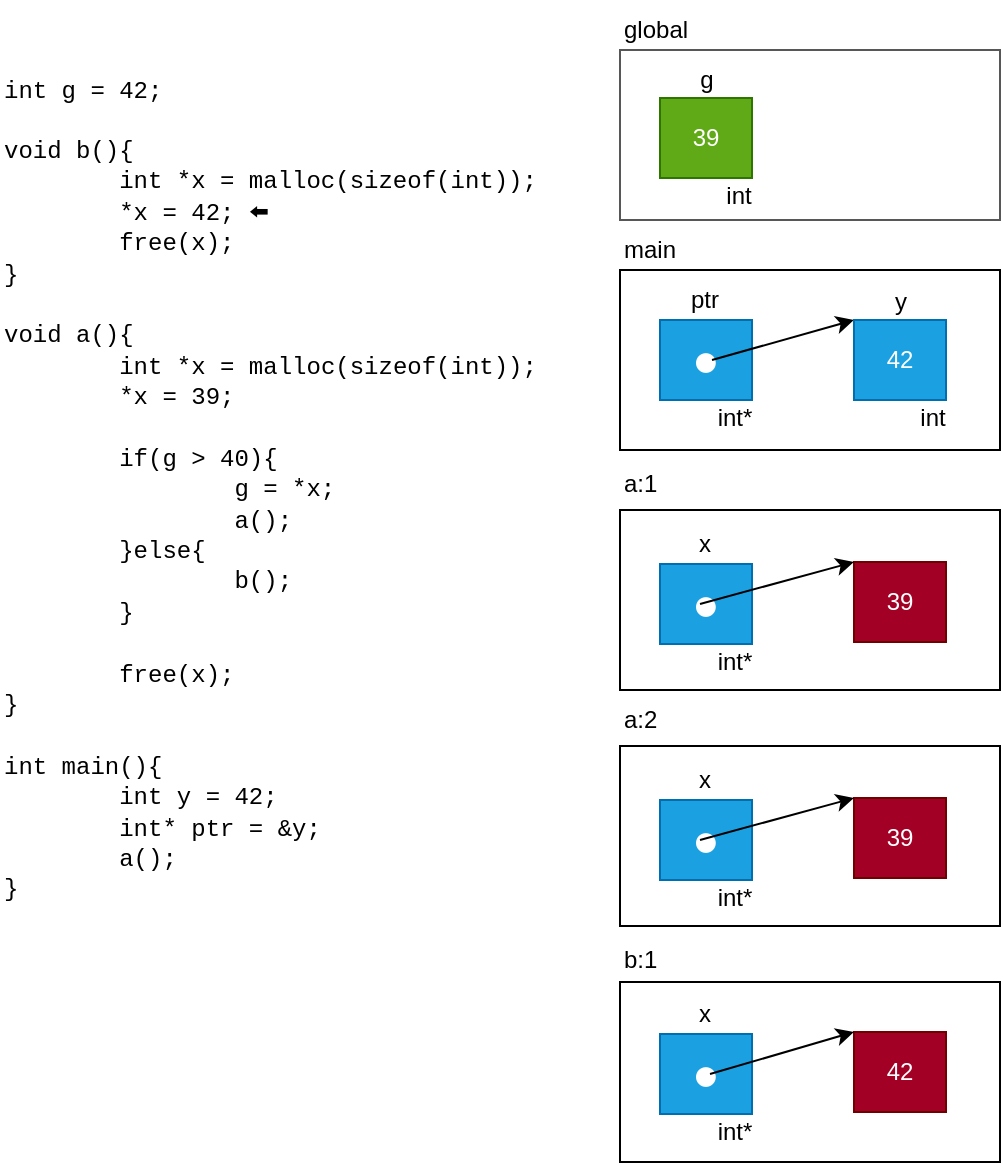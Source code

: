 <mxfile version="26.0.4">
  <diagram name="Page-1" id="Ote_rbRMeqEq33nfodTz">
    <mxGraphModel dx="1302" dy="758" grid="1" gridSize="10" guides="1" tooltips="1" connect="1" arrows="1" fold="1" page="1" pageScale="1" pageWidth="850" pageHeight="1100" math="0" shadow="0">
      <root>
        <mxCell id="0" />
        <mxCell id="1" parent="0" />
        <mxCell id="Zyzf6QsQvkzmDQWIBxni-1" value="" style="rounded=0;whiteSpace=wrap;html=1;strokeColor=light-dark(#000000,#575757);" vertex="1" parent="1">
          <mxGeometry x="485" y="393" width="190" height="90" as="geometry" />
        </mxCell>
        <mxCell id="Zyzf6QsQvkzmDQWIBxni-2" value="" style="rounded=0;whiteSpace=wrap;html=1;strokeColor=#575757;" vertex="1" parent="1">
          <mxGeometry x="485" y="283" width="190" height="85" as="geometry" />
        </mxCell>
        <mxCell id="Zyzf6QsQvkzmDQWIBxni-3" value="global" style="text;html=1;align=left;verticalAlign=middle;resizable=0;points=[];autosize=1;strokeColor=none;fillColor=none;" vertex="1" parent="1">
          <mxGeometry x="485" y="258" width="60" height="30" as="geometry" />
        </mxCell>
        <mxCell id="Zyzf6QsQvkzmDQWIBxni-6" value="main" style="text;html=1;align=left;verticalAlign=middle;resizable=0;points=[];autosize=1;strokeColor=none;fillColor=none;" vertex="1" parent="1">
          <mxGeometry x="485" y="368" width="50" height="30" as="geometry" />
        </mxCell>
        <mxCell id="Zyzf6QsQvkzmDQWIBxni-9" value="" style="group" vertex="1" connectable="0" parent="1">
          <mxGeometry x="505" y="283" width="59" height="88" as="geometry" />
        </mxCell>
        <mxCell id="Zyzf6QsQvkzmDQWIBxni-10" value="g" style="text;html=1;align=center;verticalAlign=middle;resizable=0;points=[];autosize=1;strokeColor=none;fillColor=none;" vertex="1" parent="Zyzf6QsQvkzmDQWIBxni-9">
          <mxGeometry x="8" width="30" height="30" as="geometry" />
        </mxCell>
        <mxCell id="Zyzf6QsQvkzmDQWIBxni-11" value="" style="group" vertex="1" connectable="0" parent="Zyzf6QsQvkzmDQWIBxni-9">
          <mxGeometry y="24" width="59" height="64" as="geometry" />
        </mxCell>
        <mxCell id="Zyzf6QsQvkzmDQWIBxni-12" value="39" style="rounded=0;whiteSpace=wrap;html=1;fillColor=#60a917;fontColor=#ffffff;strokeColor=#2D7600;" vertex="1" parent="Zyzf6QsQvkzmDQWIBxni-11">
          <mxGeometry width="46" height="40" as="geometry" />
        </mxCell>
        <mxCell id="Zyzf6QsQvkzmDQWIBxni-13" value="int" style="text;html=1;align=center;verticalAlign=middle;resizable=0;points=[];autosize=1;strokeColor=none;fillColor=none;" vertex="1" parent="Zyzf6QsQvkzmDQWIBxni-11">
          <mxGeometry x="19" y="34" width="40" height="30" as="geometry" />
        </mxCell>
        <mxCell id="Zyzf6QsQvkzmDQWIBxni-14" value="" style="group" vertex="1" connectable="0" parent="1">
          <mxGeometry x="505" y="393" width="57" height="89" as="geometry" />
        </mxCell>
        <mxCell id="Zyzf6QsQvkzmDQWIBxni-15" value="&lt;font style=&quot;font-size: 23px;&quot;&gt;●&lt;/font&gt;" style="rounded=0;whiteSpace=wrap;html=1;fillColor=#1ba1e2;fontColor=#ffffff;strokeColor=#006EAF;" vertex="1" parent="Zyzf6QsQvkzmDQWIBxni-14">
          <mxGeometry y="25" width="46" height="40" as="geometry" />
        </mxCell>
        <mxCell id="Zyzf6QsQvkzmDQWIBxni-16" value="ptr" style="text;html=1;align=center;verticalAlign=middle;resizable=0;points=[];autosize=1;strokeColor=none;fillColor=none;" vertex="1" parent="Zyzf6QsQvkzmDQWIBxni-14">
          <mxGeometry x="2" width="40" height="30" as="geometry" />
        </mxCell>
        <mxCell id="Zyzf6QsQvkzmDQWIBxni-17" value="int*" style="text;html=1;align=center;verticalAlign=middle;resizable=0;points=[];autosize=1;strokeColor=none;fillColor=none;" vertex="1" parent="Zyzf6QsQvkzmDQWIBxni-14">
          <mxGeometry x="17" y="59" width="40" height="30" as="geometry" />
        </mxCell>
        <mxCell id="Zyzf6QsQvkzmDQWIBxni-18" value="" style="endArrow=classic;html=1;rounded=0;entryX=0;entryY=0;entryDx=0;entryDy=0;" edge="1" parent="1" target="Zyzf6QsQvkzmDQWIBxni-22">
          <mxGeometry width="50" height="50" relative="1" as="geometry">
            <mxPoint x="531" y="438" as="sourcePoint" />
            <mxPoint x="575" y="408" as="targetPoint" />
          </mxGeometry>
        </mxCell>
        <mxCell id="Zyzf6QsQvkzmDQWIBxni-19" value="" style="group" vertex="1" connectable="0" parent="1">
          <mxGeometry x="602" y="394" width="59" height="88" as="geometry" />
        </mxCell>
        <mxCell id="Zyzf6QsQvkzmDQWIBxni-20" value="y" style="text;html=1;align=center;verticalAlign=middle;resizable=0;points=[];autosize=1;strokeColor=none;fillColor=none;" vertex="1" parent="Zyzf6QsQvkzmDQWIBxni-19">
          <mxGeometry x="8" width="30" height="30" as="geometry" />
        </mxCell>
        <mxCell id="Zyzf6QsQvkzmDQWIBxni-21" value="" style="group" vertex="1" connectable="0" parent="Zyzf6QsQvkzmDQWIBxni-19">
          <mxGeometry y="24" width="59" height="64" as="geometry" />
        </mxCell>
        <mxCell id="Zyzf6QsQvkzmDQWIBxni-22" value="42" style="rounded=0;whiteSpace=wrap;html=1;fillColor=#1ba1e2;fontColor=#ffffff;strokeColor=#006EAF;" vertex="1" parent="Zyzf6QsQvkzmDQWIBxni-21">
          <mxGeometry width="46" height="40" as="geometry" />
        </mxCell>
        <mxCell id="Zyzf6QsQvkzmDQWIBxni-23" value="int" style="text;html=1;align=center;verticalAlign=middle;resizable=0;points=[];autosize=1;strokeColor=none;fillColor=none;" vertex="1" parent="Zyzf6QsQvkzmDQWIBxni-21">
          <mxGeometry x="19" y="34" width="40" height="30" as="geometry" />
        </mxCell>
        <mxCell id="Zyzf6QsQvkzmDQWIBxni-24" value="" style="rounded=0;whiteSpace=wrap;html=1;strokeColor=light-dark(#000000,#575757);" vertex="1" parent="1">
          <mxGeometry x="485" y="513" width="190" height="90" as="geometry" />
        </mxCell>
        <mxCell id="Zyzf6QsQvkzmDQWIBxni-25" value="a:1" style="text;html=1;align=left;verticalAlign=middle;resizable=0;points=[];autosize=1;strokeColor=none;fillColor=none;" vertex="1" parent="1">
          <mxGeometry x="485" y="485" width="40" height="30" as="geometry" />
        </mxCell>
        <mxCell id="Zyzf6QsQvkzmDQWIBxni-26" value="b:1" style="text;html=1;align=left;verticalAlign=middle;resizable=0;points=[];autosize=1;strokeColor=none;fillColor=none;" vertex="1" parent="1">
          <mxGeometry x="485" y="723" width="40" height="30" as="geometry" />
        </mxCell>
        <mxCell id="Zyzf6QsQvkzmDQWIBxni-27" value="" style="rounded=0;whiteSpace=wrap;html=1;strokeColor=light-dark(#000000,#575757);" vertex="1" parent="1">
          <mxGeometry x="485" y="749" width="190" height="90" as="geometry" />
        </mxCell>
        <mxCell id="Zyzf6QsQvkzmDQWIBxni-28" value="" style="group" vertex="1" connectable="0" parent="1">
          <mxGeometry x="505" y="515" width="57" height="89" as="geometry" />
        </mxCell>
        <mxCell id="Zyzf6QsQvkzmDQWIBxni-29" value="&lt;font style=&quot;font-size: 23px;&quot;&gt;●&lt;/font&gt;" style="rounded=0;whiteSpace=wrap;html=1;fillColor=#1ba1e2;fontColor=#ffffff;strokeColor=#006EAF;" vertex="1" parent="Zyzf6QsQvkzmDQWIBxni-28">
          <mxGeometry y="25" width="46" height="40" as="geometry" />
        </mxCell>
        <mxCell id="Zyzf6QsQvkzmDQWIBxni-30" value="x" style="text;html=1;align=center;verticalAlign=middle;resizable=0;points=[];autosize=1;strokeColor=none;fillColor=none;" vertex="1" parent="Zyzf6QsQvkzmDQWIBxni-28">
          <mxGeometry x="7" width="30" height="30" as="geometry" />
        </mxCell>
        <mxCell id="Zyzf6QsQvkzmDQWIBxni-31" value="int*" style="text;html=1;align=center;verticalAlign=middle;resizable=0;points=[];autosize=1;strokeColor=none;fillColor=none;" vertex="1" parent="Zyzf6QsQvkzmDQWIBxni-28">
          <mxGeometry x="17" y="59" width="40" height="30" as="geometry" />
        </mxCell>
        <mxCell id="Zyzf6QsQvkzmDQWIBxni-32" value="" style="group" vertex="1" connectable="0" parent="1">
          <mxGeometry x="602" y="515" width="64" height="93" as="geometry" />
        </mxCell>
        <mxCell id="Zyzf6QsQvkzmDQWIBxni-33" value="" style="group" vertex="1" connectable="0" parent="Zyzf6QsQvkzmDQWIBxni-32">
          <mxGeometry y="24" width="64" height="69" as="geometry" />
        </mxCell>
        <mxCell id="Zyzf6QsQvkzmDQWIBxni-34" value="39" style="rounded=0;whiteSpace=wrap;html=1;fillColor=#a20025;fontColor=#ffffff;strokeColor=#6F0000;" vertex="1" parent="Zyzf6QsQvkzmDQWIBxni-33">
          <mxGeometry width="46" height="40" as="geometry" />
        </mxCell>
        <mxCell id="Zyzf6QsQvkzmDQWIBxni-35" value="" style="endArrow=classic;html=1;rounded=0;entryX=0;entryY=0;entryDx=0;entryDy=0;" edge="1" parent="1" target="Zyzf6QsQvkzmDQWIBxni-34">
          <mxGeometry width="50" height="50" relative="1" as="geometry">
            <mxPoint x="525" y="560" as="sourcePoint" />
            <mxPoint x="597" y="545" as="targetPoint" />
          </mxGeometry>
        </mxCell>
        <mxCell id="Zyzf6QsQvkzmDQWIBxni-36" value="" style="group" vertex="1" connectable="0" parent="1">
          <mxGeometry x="505" y="750" width="57" height="89" as="geometry" />
        </mxCell>
        <mxCell id="Zyzf6QsQvkzmDQWIBxni-37" value="&lt;font style=&quot;font-size: 23px;&quot;&gt;●&lt;/font&gt;" style="rounded=0;whiteSpace=wrap;html=1;fillColor=#1ba1e2;fontColor=#ffffff;strokeColor=#006EAF;" vertex="1" parent="Zyzf6QsQvkzmDQWIBxni-36">
          <mxGeometry y="25" width="46" height="40" as="geometry" />
        </mxCell>
        <mxCell id="Zyzf6QsQvkzmDQWIBxni-38" value="x" style="text;html=1;align=center;verticalAlign=middle;resizable=0;points=[];autosize=1;strokeColor=none;fillColor=none;" vertex="1" parent="Zyzf6QsQvkzmDQWIBxni-36">
          <mxGeometry x="7" width="30" height="30" as="geometry" />
        </mxCell>
        <mxCell id="Zyzf6QsQvkzmDQWIBxni-39" value="int*" style="text;html=1;align=center;verticalAlign=middle;resizable=0;points=[];autosize=1;strokeColor=none;fillColor=none;" vertex="1" parent="Zyzf6QsQvkzmDQWIBxni-36">
          <mxGeometry x="17" y="59" width="40" height="30" as="geometry" />
        </mxCell>
        <mxCell id="Zyzf6QsQvkzmDQWIBxni-40" value="" style="group" vertex="1" connectable="0" parent="1">
          <mxGeometry x="602" y="750" width="64" height="93" as="geometry" />
        </mxCell>
        <mxCell id="Zyzf6QsQvkzmDQWIBxni-41" value="" style="group" vertex="1" connectable="0" parent="Zyzf6QsQvkzmDQWIBxni-40">
          <mxGeometry y="24" width="64" height="69" as="geometry" />
        </mxCell>
        <mxCell id="Zyzf6QsQvkzmDQWIBxni-42" value="42" style="rounded=0;whiteSpace=wrap;html=1;fillColor=#a20025;fontColor=#ffffff;strokeColor=#6F0000;" vertex="1" parent="Zyzf6QsQvkzmDQWIBxni-41">
          <mxGeometry width="46" height="40" as="geometry" />
        </mxCell>
        <mxCell id="Zyzf6QsQvkzmDQWIBxni-43" value="" style="endArrow=classic;html=1;rounded=0;entryX=0;entryY=0;entryDx=0;entryDy=0;" edge="1" parent="1" target="Zyzf6QsQvkzmDQWIBxni-42">
          <mxGeometry width="50" height="50" relative="1" as="geometry">
            <mxPoint x="530" y="795" as="sourcePoint" />
            <mxPoint x="602" y="780" as="targetPoint" />
          </mxGeometry>
        </mxCell>
        <mxCell id="Zyzf6QsQvkzmDQWIBxni-44" value="&lt;font face=&quot;Courier New&quot;&gt;int g = 42;&lt;/font&gt;&lt;div&gt;&lt;br&gt;&lt;/div&gt;&lt;div&gt;&lt;div&gt;&lt;font face=&quot;Courier New&quot;&gt;void b(){&lt;/font&gt;&lt;/div&gt;&lt;div&gt;&lt;font face=&quot;Courier New&quot;&gt;&lt;span style=&quot;white-space-collapse: preserve;&quot;&gt;&#x9;&lt;/span&gt;&lt;span style=&quot;background-color: transparent; color: light-dark(rgb(0, 0, 0), rgb(255, 255, 255));&quot;&gt;int *x = malloc(sizeof(int));&lt;/span&gt;&lt;br&gt;&lt;/font&gt;&lt;/div&gt;&lt;div&gt;&lt;font face=&quot;Courier New&quot;&gt;&lt;span style=&quot;white-space-collapse: preserve;&quot;&gt;&#x9;&lt;/span&gt;*x = 42;&amp;nbsp;&lt;/font&gt;&lt;span style=&quot;font-family: &amp;quot;Courier New&amp;quot;; background-color: transparent; color: light-dark(rgb(0, 0, 0), rgb(255, 255, 255));&quot;&gt;⬅️&lt;/span&gt;&lt;/div&gt;&lt;div&gt;&lt;font face=&quot;Courier New&quot;&gt;&lt;span style=&quot;white-space-collapse: preserve;&quot;&gt;&#x9;&lt;/span&gt;free(x);&lt;/font&gt;&lt;span style=&quot;font-family: &amp;quot;Courier New&amp;quot;; background-color: transparent; color: light-dark(rgb(0, 0, 0), rgb(255, 255, 255));&quot;&gt;&amp;nbsp;&lt;/span&gt;&lt;/div&gt;&lt;div&gt;&lt;font face=&quot;Courier New&quot;&gt;}&lt;/font&gt;&lt;/div&gt;&lt;/div&gt;&lt;div&gt;&lt;font face=&quot;Courier New&quot;&gt;&lt;br&gt;&lt;/font&gt;&lt;/div&gt;&lt;div&gt;&lt;font face=&quot;Courier New&quot;&gt;void a(){&lt;/font&gt;&lt;/div&gt;&lt;div&gt;&lt;font face=&quot;Courier New&quot;&gt;&lt;span style=&quot;white-space: pre;&quot;&gt;&#x9;&lt;/span&gt;int *x&lt;/font&gt;&lt;span style=&quot;font-family: &amp;quot;Courier New&amp;quot;; background-color: transparent; color: light-dark(rgb(0, 0, 0), rgb(255, 255, 255));&quot;&gt;&amp;nbsp;= malloc(sizeof(int));&lt;/span&gt;&lt;/div&gt;&lt;div&gt;&lt;font face=&quot;Courier New&quot;&gt;&lt;span style=&quot;white-space: pre;&quot;&gt;&#x9;&lt;/span&gt;*x = 39;&lt;/font&gt;&lt;/div&gt;&lt;div&gt;&lt;font face=&quot;Courier New&quot;&gt;&lt;br&gt;&lt;/font&gt;&lt;/div&gt;&lt;div&gt;&lt;font face=&quot;Courier New&quot;&gt;&lt;span style=&quot;white-space: pre;&quot;&gt;&#x9;&lt;/span&gt;if(g &amp;gt; 40){&lt;br&gt;&lt;/font&gt;&lt;/div&gt;&lt;div&gt;&lt;div&gt;&lt;font face=&quot;Courier New&quot;&gt;&lt;span style=&quot;white-space-collapse: preserve;&quot;&gt;&#x9;&lt;/span&gt;&lt;span style=&quot;white-space-collapse: preserve;&quot;&gt;&#x9;&lt;/span&gt;g = *x;&lt;/font&gt;&lt;/div&gt;&lt;/div&gt;&lt;div&gt;&lt;font face=&quot;Courier New&quot;&gt;&lt;span style=&quot;white-space: pre;&quot;&gt;&#x9;&lt;/span&gt;&lt;span style=&quot;white-space: pre;&quot;&gt;&#x9;&lt;/span&gt;a();&lt;br&gt;&lt;/font&gt;&lt;/div&gt;&lt;div&gt;&lt;span style=&quot;font-family: &amp;quot;Courier New&amp;quot;; background-color: transparent; color: light-dark(rgb(0, 0, 0), rgb(255, 255, 255)); white-space-collapse: preserve;&quot;&gt;&#x9;&lt;/span&gt;&lt;span style=&quot;font-family: &amp;quot;Courier New&amp;quot;; background-color: transparent; color: light-dark(rgb(0, 0, 0), rgb(255, 255, 255));&quot;&gt;}else{&lt;/span&gt;&lt;br&gt;&lt;/div&gt;&lt;div&gt;&lt;font face=&quot;Courier New&quot;&gt;&lt;span style=&quot;white-space: pre;&quot;&gt;&#x9;&lt;span style=&quot;white-space: pre;&quot;&gt;&#x9;&lt;/span&gt;b();&lt;/span&gt;&lt;br&gt;&lt;/font&gt;&lt;/div&gt;&lt;div&gt;&lt;font face=&quot;Courier New&quot;&gt;&lt;span style=&quot;white-space: pre;&quot;&gt;&#x9;&lt;/span&gt;}&lt;br&gt;&lt;/font&gt;&lt;/div&gt;&lt;div&gt;&lt;font face=&quot;Courier New&quot;&gt;&lt;br&gt;&lt;/font&gt;&lt;/div&gt;&lt;div&gt;&lt;font face=&quot;Courier New&quot;&gt;&lt;span style=&quot;white-space: pre;&quot;&gt;&#x9;&lt;/span&gt;free(x);&lt;br&gt;&lt;/font&gt;&lt;/div&gt;&lt;div&gt;&lt;font face=&quot;Courier New&quot;&gt;}&lt;/font&gt;&lt;/div&gt;&lt;div&gt;&lt;font face=&quot;Courier New&quot;&gt;&lt;br&gt;&lt;/font&gt;&lt;/div&gt;&lt;div&gt;&lt;font face=&quot;Courier New&quot;&gt;int main(){&lt;/font&gt;&lt;/div&gt;&lt;div&gt;&lt;font face=&quot;Courier New&quot;&gt;&lt;span style=&quot;white-space: pre;&quot;&gt;&#x9;&lt;/span&gt;int y = 42;&lt;br&gt;&lt;/font&gt;&lt;/div&gt;&lt;div&gt;&lt;font face=&quot;Courier New&quot;&gt;&lt;span style=&quot;white-space: pre;&quot;&gt;&#x9;&lt;/span&gt;int* ptr = &amp;amp;y;&lt;br&gt;&lt;/font&gt;&lt;/div&gt;&lt;div&gt;&lt;font face=&quot;Courier New&quot;&gt;&lt;span style=&quot;white-space: pre;&quot;&gt;&#x9;&lt;/span&gt;a();&lt;br&gt;&lt;/font&gt;&lt;/div&gt;&lt;div&gt;&lt;font face=&quot;Courier New&quot;&gt;}&lt;/font&gt;&lt;/div&gt;" style="text;html=1;align=left;verticalAlign=middle;resizable=0;points=[];autosize=1;strokeColor=none;fillColor=none;" vertex="1" parent="1">
          <mxGeometry x="175" y="283" width="290" height="440" as="geometry" />
        </mxCell>
        <mxCell id="Zyzf6QsQvkzmDQWIBxni-45" value="" style="rounded=0;whiteSpace=wrap;html=1;strokeColor=light-dark(#000000,#575757);" vertex="1" parent="1">
          <mxGeometry x="485" y="631" width="190" height="90" as="geometry" />
        </mxCell>
        <mxCell id="Zyzf6QsQvkzmDQWIBxni-46" value="a:2" style="text;html=1;align=left;verticalAlign=middle;resizable=0;points=[];autosize=1;strokeColor=none;fillColor=none;" vertex="1" parent="1">
          <mxGeometry x="485" y="603" width="40" height="30" as="geometry" />
        </mxCell>
        <mxCell id="Zyzf6QsQvkzmDQWIBxni-47" value="" style="group" vertex="1" connectable="0" parent="1">
          <mxGeometry x="505" y="633" width="57" height="89" as="geometry" />
        </mxCell>
        <mxCell id="Zyzf6QsQvkzmDQWIBxni-48" value="&lt;font style=&quot;font-size: 23px;&quot;&gt;●&lt;/font&gt;" style="rounded=0;whiteSpace=wrap;html=1;fillColor=#1ba1e2;fontColor=#ffffff;strokeColor=#006EAF;" vertex="1" parent="Zyzf6QsQvkzmDQWIBxni-47">
          <mxGeometry y="25" width="46" height="40" as="geometry" />
        </mxCell>
        <mxCell id="Zyzf6QsQvkzmDQWIBxni-49" value="x" style="text;html=1;align=center;verticalAlign=middle;resizable=0;points=[];autosize=1;strokeColor=none;fillColor=none;" vertex="1" parent="Zyzf6QsQvkzmDQWIBxni-47">
          <mxGeometry x="7" width="30" height="30" as="geometry" />
        </mxCell>
        <mxCell id="Zyzf6QsQvkzmDQWIBxni-50" value="int*" style="text;html=1;align=center;verticalAlign=middle;resizable=0;points=[];autosize=1;strokeColor=none;fillColor=none;" vertex="1" parent="Zyzf6QsQvkzmDQWIBxni-47">
          <mxGeometry x="17" y="59" width="40" height="30" as="geometry" />
        </mxCell>
        <mxCell id="Zyzf6QsQvkzmDQWIBxni-51" value="" style="group" vertex="1" connectable="0" parent="1">
          <mxGeometry x="602" y="633" width="64" height="93" as="geometry" />
        </mxCell>
        <mxCell id="Zyzf6QsQvkzmDQWIBxni-52" value="" style="group" vertex="1" connectable="0" parent="Zyzf6QsQvkzmDQWIBxni-51">
          <mxGeometry y="24" width="64" height="69" as="geometry" />
        </mxCell>
        <mxCell id="Zyzf6QsQvkzmDQWIBxni-53" value="39" style="rounded=0;whiteSpace=wrap;html=1;fillColor=#a20025;fontColor=#ffffff;strokeColor=#6F0000;" vertex="1" parent="Zyzf6QsQvkzmDQWIBxni-52">
          <mxGeometry width="46" height="40" as="geometry" />
        </mxCell>
        <mxCell id="Zyzf6QsQvkzmDQWIBxni-54" value="" style="endArrow=classic;html=1;rounded=0;entryX=0;entryY=0;entryDx=0;entryDy=0;" edge="1" parent="1" target="Zyzf6QsQvkzmDQWIBxni-53">
          <mxGeometry width="50" height="50" relative="1" as="geometry">
            <mxPoint x="525" y="678" as="sourcePoint" />
            <mxPoint x="597" y="663" as="targetPoint" />
          </mxGeometry>
        </mxCell>
      </root>
    </mxGraphModel>
  </diagram>
</mxfile>
